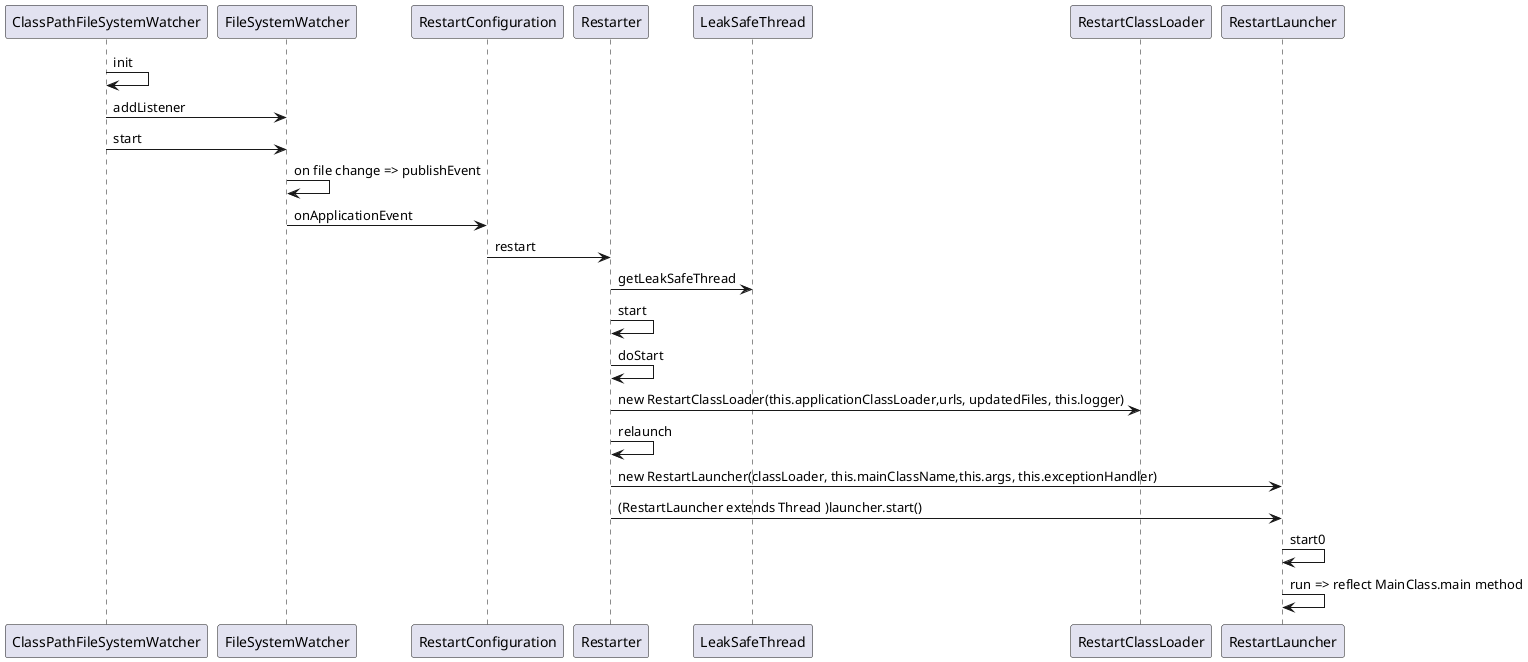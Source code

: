 @startuml
ClassPathFileSystemWatcher -> ClassPathFileSystemWatcher:  init
ClassPathFileSystemWatcher -> FileSystemWatcher:  addListener
ClassPathFileSystemWatcher -> FileSystemWatcher:  start
FileSystemWatcher -> FileSystemWatcher:  on file change => publishEvent
FileSystemWatcher -> RestartConfiguration:  onApplicationEvent
RestartConfiguration -> Restarter: restart
Restarter -> LeakSafeThread: getLeakSafeThread
Restarter -> Restarter: start
Restarter -> Restarter: doStart
Restarter -> RestartClassLoader: new RestartClassLoader(this.applicationClassLoader,urls, updatedFiles, this.logger)
Restarter -> Restarter: relaunch
Restarter -> RestartLauncher: new RestartLauncher(classLoader, this.mainClassName,this.args, this.exceptionHandler)
Restarter -> RestartLauncher: (RestartLauncher extends Thread )launcher.start()
RestartLauncher -> RestartLauncher: start0
RestartLauncher -> RestartLauncher: run => reflect MainClass.main method

@enduml